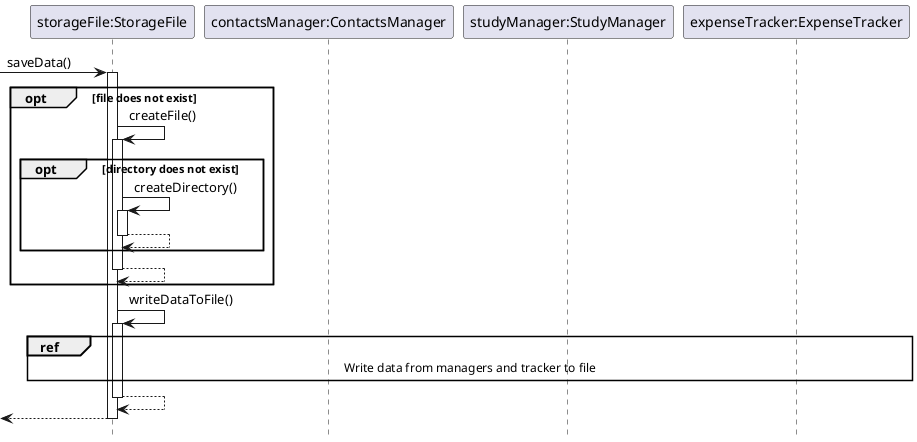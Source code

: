 @startuml
'https://plantuml.com/sequence-diagram



participant "storageFile:StorageFile"
participant "contactsManager:ContactsManager"
participant "studyManager:StudyManager"
participant "expenseTracker:ExpenseTracker"


hide footbox
 -> "storageFile:StorageFile"++: saveData()
opt file does not exist
    "storageFile:StorageFile" -> "storageFile:StorageFile" ++: createFile()
    opt directory does not exist
        "storageFile:StorageFile" -> "storageFile:StorageFile" ++: createDirectory()
        "storageFile:StorageFile" --> "storageFile:StorageFile" --:
    end
    "storageFile:StorageFile" --> "storageFile:StorageFile" --:
end

"storageFile:StorageFile" -> "storageFile:StorageFile" ++: writeDataToFile()

ref over "contactsManager:ContactsManager", "studyManager:StudyManager", "expenseTracker:ExpenseTracker", "storageFile:StorageFile"
Write data from managers and tracker to file
end

"storageFile:StorageFile" --> "storageFile:StorageFile" --
<--"storageFile:StorageFile" --:


@enduml